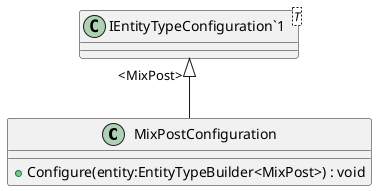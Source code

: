 @startuml
class MixPostConfiguration {
    + Configure(entity:EntityTypeBuilder<MixPost>) : void
}
class "IEntityTypeConfiguration`1"<T> {
}
"IEntityTypeConfiguration`1" "<MixPost>" <|-- MixPostConfiguration
@enduml
